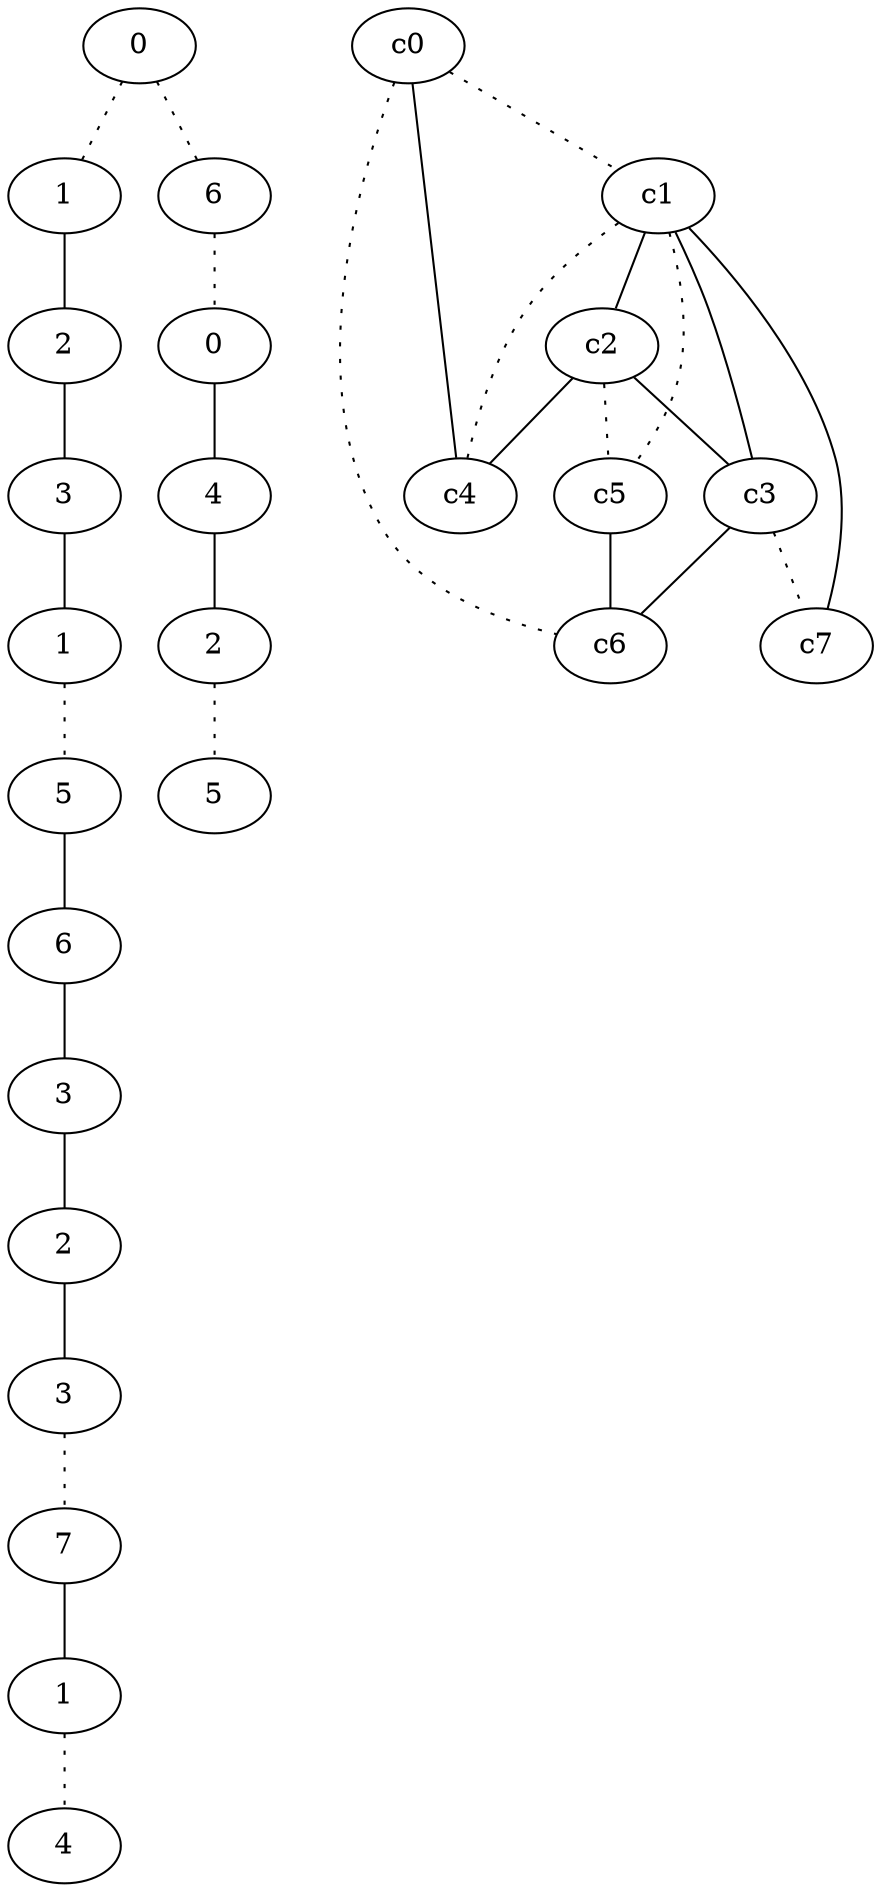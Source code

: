 graph {
a0[label=0];
a1[label=1];
a2[label=2];
a3[label=3];
a4[label=1];
a5[label=5];
a6[label=6];
a7[label=3];
a8[label=2];
a9[label=3];
a10[label=7];
a11[label=1];
a12[label=4];
a13[label=6];
a14[label=0];
a15[label=4];
a16[label=2];
a17[label=5];
a0 -- a1 [style=dotted];
a0 -- a13 [style=dotted];
a1 -- a2;
a2 -- a3;
a3 -- a4;
a4 -- a5 [style=dotted];
a5 -- a6;
a6 -- a7;
a7 -- a8;
a8 -- a9;
a9 -- a10 [style=dotted];
a10 -- a11;
a11 -- a12 [style=dotted];
a13 -- a14 [style=dotted];
a14 -- a15;
a15 -- a16;
a16 -- a17 [style=dotted];
c0 -- c1 [style=dotted];
c0 -- c4;
c0 -- c6 [style=dotted];
c1 -- c2;
c1 -- c3;
c1 -- c4 [style=dotted];
c1 -- c5 [style=dotted];
c1 -- c7;
c2 -- c3;
c2 -- c4;
c2 -- c5 [style=dotted];
c3 -- c6;
c3 -- c7 [style=dotted];
c5 -- c6;
}
